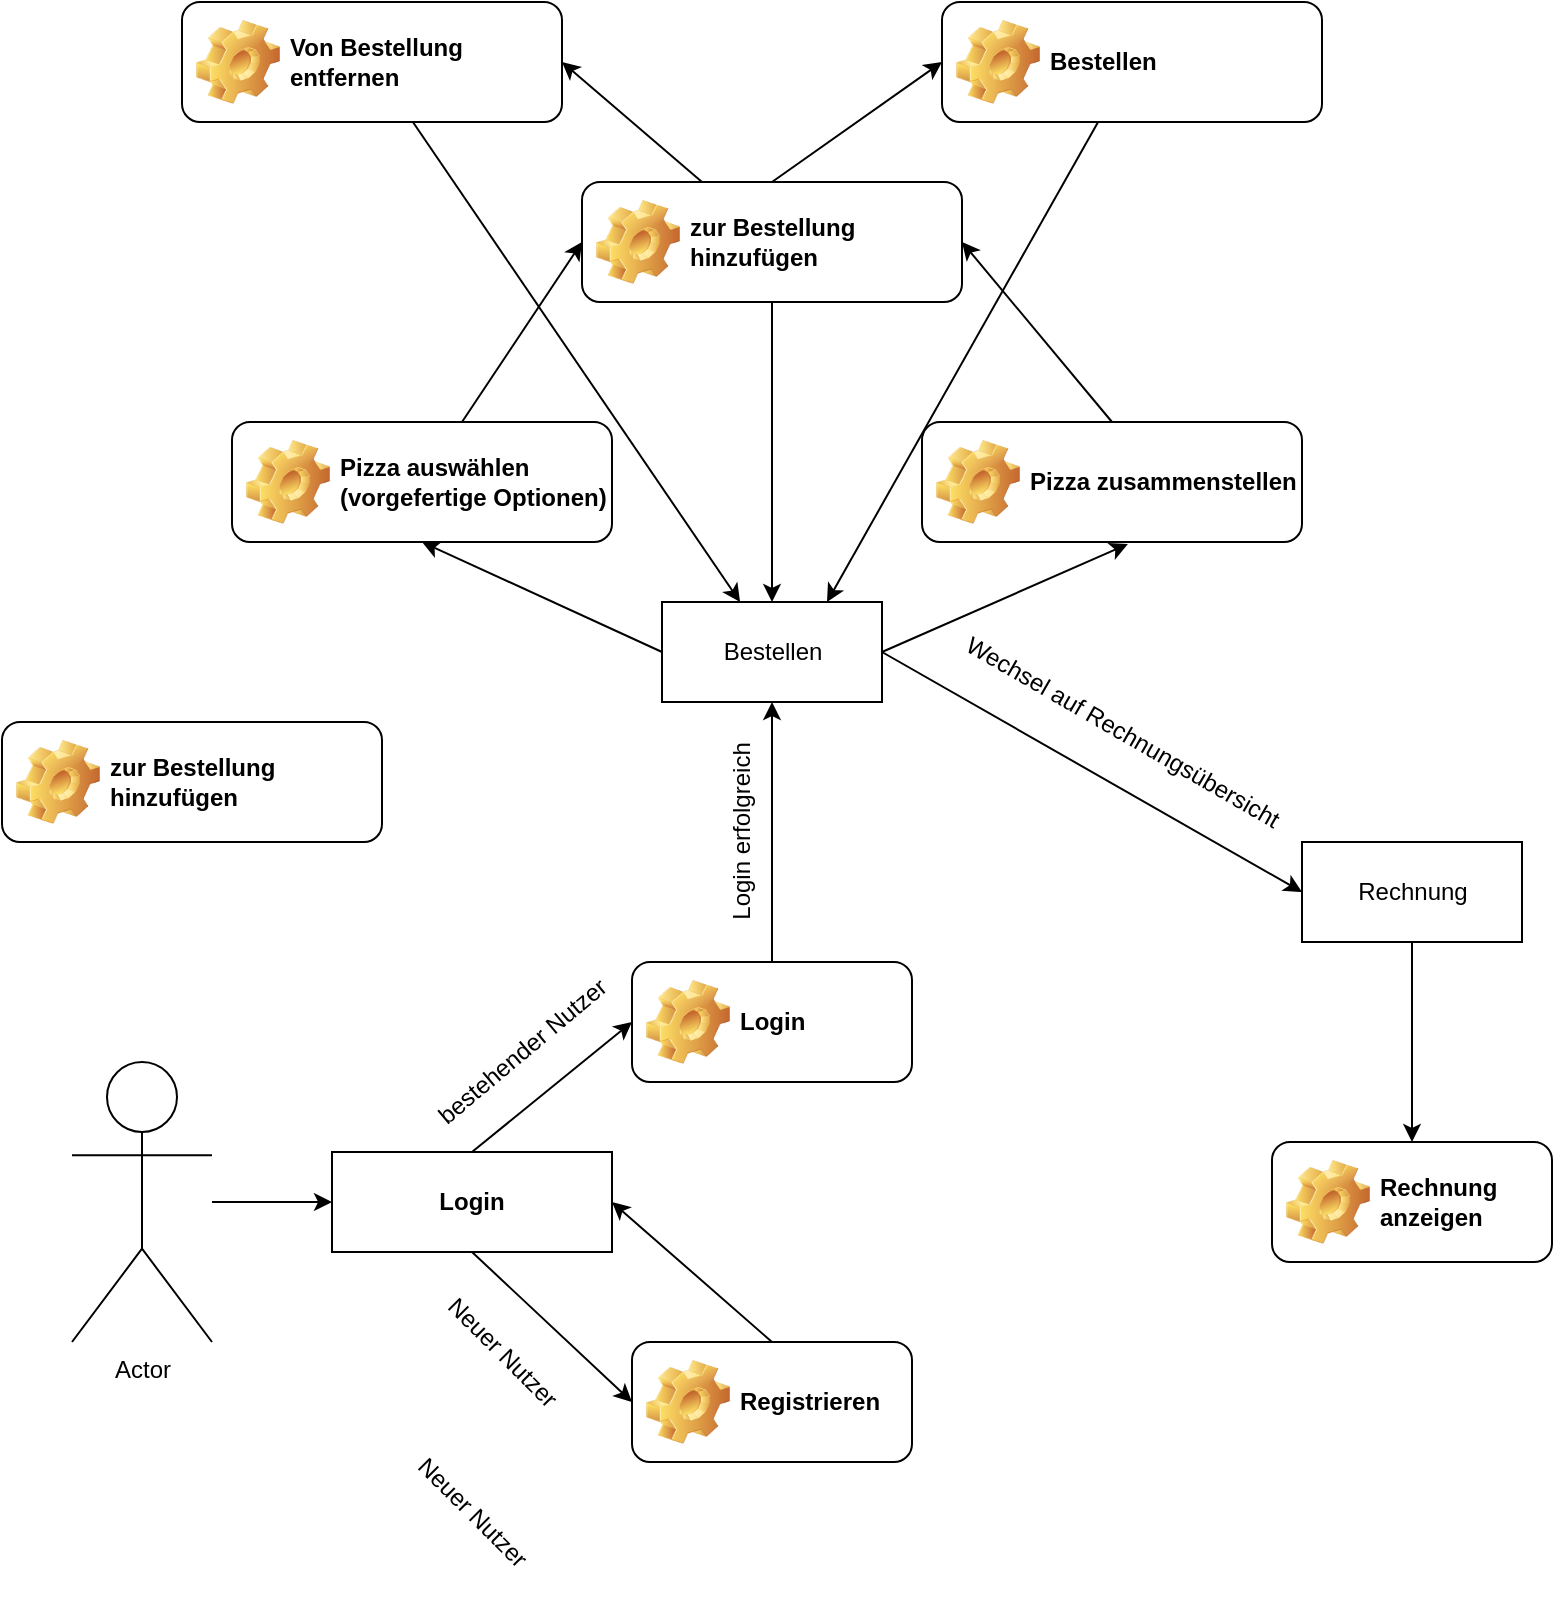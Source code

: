<mxfile>
    <diagram id="6hF4z7GxhCR9GEhSGt4n" name="Page-1">
        <mxGraphModel dx="864" dy="779" grid="1" gridSize="10" guides="1" tooltips="1" connect="1" arrows="1" fold="1" page="1" pageScale="1" pageWidth="850" pageHeight="1100" math="0" shadow="0">
            <root>
                <mxCell id="0"/>
                <mxCell id="1" parent="0"/>
                <mxCell id="6" style="edgeStyle=none;html=1;entryX=0;entryY=0.5;entryDx=0;entryDy=0;" edge="1" parent="1" source="2" target="5">
                    <mxGeometry relative="1" as="geometry"/>
                </mxCell>
                <mxCell id="2" value="Actor" style="shape=umlActor;verticalLabelPosition=bottom;verticalAlign=top;html=1;" parent="1" vertex="1">
                    <mxGeometry x="55" y="810" width="70" height="140" as="geometry"/>
                </mxCell>
                <mxCell id="10" style="edgeStyle=none;html=1;exitX=0.5;exitY=0;exitDx=0;exitDy=0;entryX=1;entryY=0.5;entryDx=0;entryDy=0;" edge="1" parent="1" source="3" target="5">
                    <mxGeometry relative="1" as="geometry"/>
                </mxCell>
                <mxCell id="3" value="Registrieren" style="label;whiteSpace=wrap;html=1;image=img/clipart/Gear_128x128.png" vertex="1" parent="1">
                    <mxGeometry x="335" y="950" width="140" height="60" as="geometry"/>
                </mxCell>
                <mxCell id="23" style="edgeStyle=none;html=1;entryX=0.5;entryY=1;entryDx=0;entryDy=0;" edge="1" parent="1" source="4" target="21">
                    <mxGeometry relative="1" as="geometry"/>
                </mxCell>
                <mxCell id="4" value="Login" style="label;whiteSpace=wrap;html=1;image=img/clipart/Gear_128x128.png" vertex="1" parent="1">
                    <mxGeometry x="335" y="760" width="140" height="60" as="geometry"/>
                </mxCell>
                <mxCell id="8" style="edgeStyle=none;html=1;exitX=0.5;exitY=0;exitDx=0;exitDy=0;entryX=0;entryY=0.5;entryDx=0;entryDy=0;" edge="1" parent="1" source="5" target="4">
                    <mxGeometry relative="1" as="geometry"/>
                </mxCell>
                <mxCell id="9" style="edgeStyle=none;html=1;exitX=0.5;exitY=1;exitDx=0;exitDy=0;entryX=0;entryY=0.5;entryDx=0;entryDy=0;" edge="1" parent="1" source="5" target="3">
                    <mxGeometry relative="1" as="geometry"/>
                </mxCell>
                <mxCell id="5" value="&lt;p style=&quot;margin:0px;margin-top:4px;text-align:center;&quot;&gt;&lt;br&gt;&lt;b&gt;Login&lt;/b&gt;&lt;/p&gt;" style="verticalAlign=top;align=left;overflow=fill;fontSize=12;fontFamily=Helvetica;html=1;" vertex="1" parent="1">
                    <mxGeometry x="185" y="855" width="140" height="50" as="geometry"/>
                </mxCell>
                <mxCell id="12" value="bestehender Nutzer" style="text;html=1;align=center;verticalAlign=middle;resizable=0;points=[];autosize=1;strokeColor=none;fillColor=none;rotation=-40;" vertex="1" parent="1">
                    <mxGeometry x="215" y="790" width="130" height="30" as="geometry"/>
                </mxCell>
                <mxCell id="13" value="Neuer Nutzer" style="text;html=1;align=center;verticalAlign=middle;resizable=0;points=[];autosize=1;strokeColor=none;fillColor=none;rotation=45;" vertex="1" parent="1">
                    <mxGeometry x="225" y="940" width="90" height="30" as="geometry"/>
                </mxCell>
                <mxCell id="15" value="Neuer Nutzer" style="text;html=1;align=center;verticalAlign=middle;resizable=0;points=[];autosize=1;strokeColor=none;fillColor=none;rotation=45;" vertex="1" parent="1">
                    <mxGeometry x="210" y="1020" width="90" height="30" as="geometry"/>
                </mxCell>
                <mxCell id="41" style="edgeStyle=none;html=1;exitX=0.5;exitY=0;exitDx=0;exitDy=0;entryX=1;entryY=0.5;entryDx=0;entryDy=0;" edge="1" parent="1" source="16" target="28">
                    <mxGeometry relative="1" as="geometry"/>
                </mxCell>
                <mxCell id="16" value="Pizza zusammenstellen" style="label;whiteSpace=wrap;html=1;image=img/clipart/Gear_128x128.png" vertex="1" parent="1">
                    <mxGeometry x="480" y="490" width="190" height="60" as="geometry"/>
                </mxCell>
                <mxCell id="26" style="edgeStyle=none;html=1;exitX=1;exitY=0.5;exitDx=0;exitDy=0;entryX=0.542;entryY=1.017;entryDx=0;entryDy=0;entryPerimeter=0;" edge="1" parent="1" source="21" target="16">
                    <mxGeometry relative="1" as="geometry"/>
                </mxCell>
                <mxCell id="27" style="edgeStyle=none;html=1;exitX=0;exitY=0.5;exitDx=0;exitDy=0;entryX=0.5;entryY=1;entryDx=0;entryDy=0;" edge="1" parent="1" source="21" target="25">
                    <mxGeometry relative="1" as="geometry"/>
                </mxCell>
                <mxCell id="43" style="edgeStyle=none;html=1;exitX=1;exitY=0.5;exitDx=0;exitDy=0;entryX=0;entryY=0.5;entryDx=0;entryDy=0;" edge="1" parent="1" source="21" target="22">
                    <mxGeometry relative="1" as="geometry"/>
                </mxCell>
                <mxCell id="21" value="Bestellen" style="html=1;" vertex="1" parent="1">
                    <mxGeometry x="350" y="580" width="110" height="50" as="geometry"/>
                </mxCell>
                <mxCell id="46" style="edgeStyle=none;html=1;entryX=0.5;entryY=0;entryDx=0;entryDy=0;" edge="1" parent="1" source="22" target="45">
                    <mxGeometry relative="1" as="geometry"/>
                </mxCell>
                <mxCell id="22" value="Rechnung" style="html=1;" vertex="1" parent="1">
                    <mxGeometry x="670" y="700" width="110" height="50" as="geometry"/>
                </mxCell>
                <mxCell id="24" value="Login erfolgreich" style="text;html=1;align=center;verticalAlign=middle;resizable=0;points=[];autosize=1;strokeColor=none;fillColor=none;rotation=-90;" vertex="1" parent="1">
                    <mxGeometry x="335" y="680" width="110" height="30" as="geometry"/>
                </mxCell>
                <mxCell id="40" style="edgeStyle=none;html=1;entryX=0;entryY=0.5;entryDx=0;entryDy=0;" edge="1" parent="1" source="25" target="28">
                    <mxGeometry relative="1" as="geometry"/>
                </mxCell>
                <mxCell id="25" value="Pizza auswählen&amp;nbsp; (vorgefertige Optionen)" style="label;whiteSpace=wrap;html=1;image=img/clipart/Gear_128x128.png" vertex="1" parent="1">
                    <mxGeometry x="135" y="490" width="190" height="60" as="geometry"/>
                </mxCell>
                <mxCell id="34" style="edgeStyle=none;html=1;entryX=1;entryY=0.5;entryDx=0;entryDy=0;" edge="1" parent="1" source="28" target="33">
                    <mxGeometry relative="1" as="geometry"/>
                </mxCell>
                <mxCell id="36" style="edgeStyle=none;html=1;exitX=0.5;exitY=0;exitDx=0;exitDy=0;entryX=0;entryY=0.5;entryDx=0;entryDy=0;" edge="1" parent="1" source="28" target="35">
                    <mxGeometry relative="1" as="geometry"/>
                </mxCell>
                <mxCell id="38" style="edgeStyle=none;html=1;exitX=0.5;exitY=1;exitDx=0;exitDy=0;entryX=0.5;entryY=0;entryDx=0;entryDy=0;" edge="1" parent="1" source="28" target="21">
                    <mxGeometry relative="1" as="geometry"/>
                </mxCell>
                <mxCell id="28" value="zur Bestellung hinzufügen" style="label;whiteSpace=wrap;html=1;image=img/clipart/Gear_128x128.png" vertex="1" parent="1">
                    <mxGeometry x="310" y="370" width="190" height="60" as="geometry"/>
                </mxCell>
                <mxCell id="29" value="zur Bestellung hinzufügen" style="label;whiteSpace=wrap;html=1;image=img/clipart/Gear_128x128.png" vertex="1" parent="1">
                    <mxGeometry x="20" y="640" width="190" height="60" as="geometry"/>
                </mxCell>
                <mxCell id="39" style="edgeStyle=none;html=1;entryX=0.355;entryY=0;entryDx=0;entryDy=0;entryPerimeter=0;" edge="1" parent="1" source="33" target="21">
                    <mxGeometry relative="1" as="geometry"/>
                </mxCell>
                <mxCell id="33" value="Von Bestellung entfernen" style="label;whiteSpace=wrap;html=1;image=img/clipart/Gear_128x128.png" vertex="1" parent="1">
                    <mxGeometry x="110" y="280" width="190" height="60" as="geometry"/>
                </mxCell>
                <mxCell id="42" style="edgeStyle=none;html=1;entryX=0.75;entryY=0;entryDx=0;entryDy=0;" edge="1" parent="1" source="35" target="21">
                    <mxGeometry relative="1" as="geometry"/>
                </mxCell>
                <mxCell id="35" value="Bestellen" style="label;whiteSpace=wrap;html=1;image=img/clipart/Gear_128x128.png" vertex="1" parent="1">
                    <mxGeometry x="490" y="280" width="190" height="60" as="geometry"/>
                </mxCell>
                <mxCell id="44" value="Wechsel auf Rechnungsübersicht" style="text;html=1;align=center;verticalAlign=middle;resizable=0;points=[];autosize=1;strokeColor=none;fillColor=none;rotation=30;" vertex="1" parent="1">
                    <mxGeometry x="480" y="630" width="200" height="30" as="geometry"/>
                </mxCell>
                <mxCell id="45" value="Rechnung anzeigen" style="label;whiteSpace=wrap;html=1;image=img/clipart/Gear_128x128.png" vertex="1" parent="1">
                    <mxGeometry x="655" y="850" width="140" height="60" as="geometry"/>
                </mxCell>
            </root>
        </mxGraphModel>
    </diagram>
</mxfile>